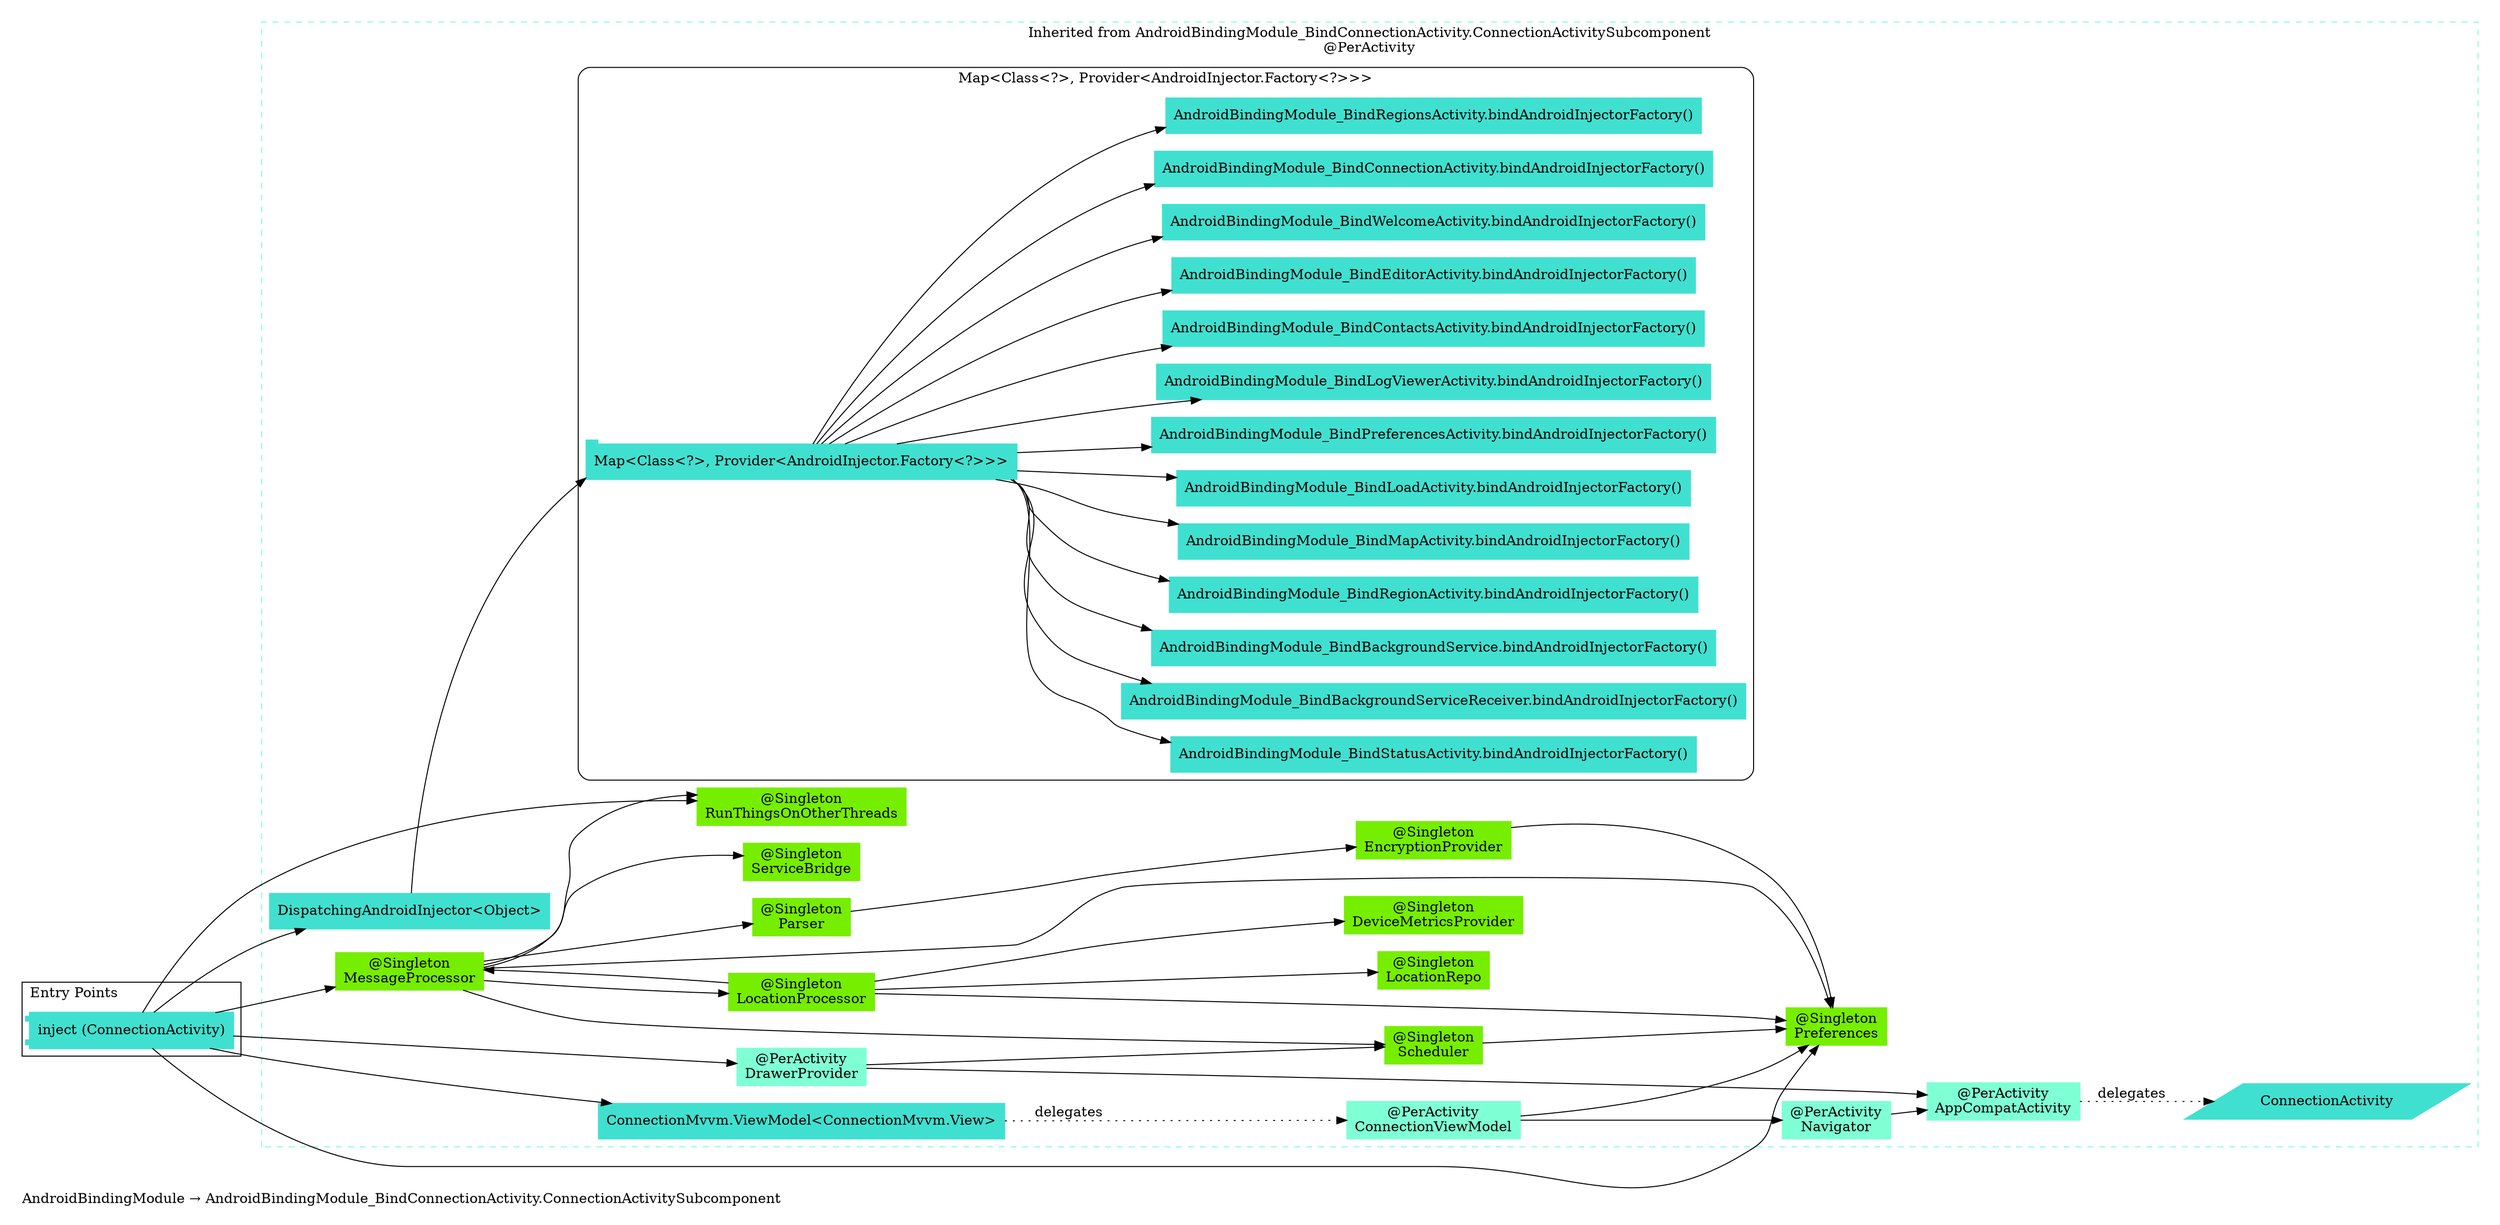 digraph "org.owntracks.android.injection.modules.AndroidBindingModule → org.owntracks.android.injection.modules.AndroidBindingModule_BindConnectionActivity.ConnectionActivitySubcomponent" {
  graph [rankdir="LR", labeljust="l", label="AndroidBindingModule → AndroidBindingModule_BindConnectionActivity.ConnectionActivitySubcomponent", pad="0.2", compound="true"]
  node [shape="rectangle", style="filled", color="turquoise"]
  subgraph "cluster_Entry Points" {
    graph [labeljust="l", label="Entry Points"]
    node [shape="component", penwidth="2"]
    "2c21b231-e152-4415-8201-d6e386a0ffcd" [label="inject (ConnectionActivity)", color="turquoise", shape="component"]
  }
  subgraph "cluster_Dependency Graph" {
    graph [labeljust="l", label="Dependency Graph"]
    "51460647-366b-4857-96be-c3fc10014c99" [label="DispatchingAndroidInjector<Object>", color="turquoise"]
    "98c24717-b1ef-4023-8cea-b67082e4a349" [label="ConnectionMvvm.ViewModel<ConnectionMvvm.View>", color="turquoise"]
    "04239c61-c082-4eba-b6bf-d24c6f30e0e9" [label="@PerActivity\nDrawerProvider", color="aquamarine"]
    "58dab377-0ec2-4e82-9019-47c1c86020f3" [label="@Singleton\nPreferences", color="chartreuse2"]
    "4b75774e-54af-47a4-8054-7f432c439038" [label="@Singleton\nRunThingsOnOtherThreads", color="chartreuse2"]
    "53c63ff2-a282-4571-a493-ac2e48c4ad6a" [label="@Singleton\nMessageProcessor", color="chartreuse2"]
    "90e2755e-7c2a-4b7c-bf50-059bbd05ff9e" [label="@PerActivity\nConnectionViewModel", color="aquamarine"]
    "a32edcd8-9b8c-4c0e-8cfb-c68433a95333" [label="@PerActivity\nNavigator", color="aquamarine"]
    "fb1e1a9d-91c6-4592-aa22-9c4b114c9d55" [label="@PerActivity\nAppCompatActivity", color="aquamarine"]
    "3692daf4-2f89-4660-bafe-956a0b7d6c33" [label="ConnectionActivity", color="turquoise", shape="parallelogram"]
    "4da2d585-2ccc-49b1-9272-5e7446982f42" [label="@Singleton\nScheduler", color="chartreuse2"]
    "1517bf30-3d64-4778-a778-5bb9cc89dfba" [label="@Singleton\nParser", color="chartreuse2"]
    "d82f6355-832c-4948-9a64-fe6a09a1ab7b" [label="@Singleton\nServiceBridge", color="chartreuse2"]
    "cbc5139d-7aad-42e2-bb68-5d0046019862" [label="@Singleton\nLocationProcessor", color="chartreuse2"]
    "c28e5e01-2d97-4761-b4f0-17c20a126b4d" [label="@Singleton\nEncryptionProvider", color="chartreuse2"]
    "25a65966-39ff-41f4-bd6b-acbf2acfd4de" [label="@Singleton\nLocationRepo", color="chartreuse2"]
    "aee48481-516d-431f-9da0-c753fb96bd27" [label="@Singleton\nDeviceMetricsProvider", color="chartreuse2"]
    subgraph "cluster_Map<Class<?>, Provider<AndroidInjector.Factory<?>>>" {
      graph [label="Map<Class<?>, Provider<AndroidInjector.Factory<?>>>", labeljust="c", style="rounded", color="black"]
      "9769a20d-8c67-4f0c-a589-4356b415a55e" [label="Map<Class<?>, Provider<AndroidInjector.Factory<?>>>", color="turquoise", shape="tab"]
      "0a6b21b1-27cf-4cbd-aa15-073b340fc884" [label="AndroidBindingModule_BindEditorActivity.bindAndroidInjectorFactory()", color="turquoise"]
      "6d554218-ac2c-429f-a69c-387940dad8be" [label="AndroidBindingModule_BindWelcomeActivity.bindAndroidInjectorFactory()", color="turquoise"]
      "9d57d5b8-3789-40f9-9d6b-9a87dcfa8ef7" [label="AndroidBindingModule_BindConnectionActivity.bindAndroidInjectorFactory()", color="turquoise"]
      "a6c8abfb-2113-4120-a4ba-8005c0d5728c" [label="AndroidBindingModule_BindRegionsActivity.bindAndroidInjectorFactory()", color="turquoise"]
      "69ab6033-802a-44ad-bce6-0e00293a0476" [label="AndroidBindingModule_BindStatusActivity.bindAndroidInjectorFactory()", color="turquoise"]
      "32ab3f5e-1acf-4464-86cc-fd5c215924a9" [label="AndroidBindingModule_BindBackgroundServiceReceiver.bindAndroidInjectorFactory()", color="turquoise"]
      "a45895e9-b28f-4ca9-9178-4e90521a30f4" [label="AndroidBindingModule_BindBackgroundService.bindAndroidInjectorFactory()", color="turquoise"]
      "59d88316-48ba-4454-8f52-0970112454ea" [label="AndroidBindingModule_BindRegionActivity.bindAndroidInjectorFactory()", color="turquoise"]
      "c5d63f7d-c4b5-4e2b-bc68-18225f1bd28e" [label="AndroidBindingModule_BindMapActivity.bindAndroidInjectorFactory()", color="turquoise"]
      "d00c3f71-fec4-435c-8e0b-948b92c931bc" [label="AndroidBindingModule_BindLoadActivity.bindAndroidInjectorFactory()", color="turquoise"]
      "acf6aac9-d674-4fda-b5cf-54c8b8302718" [label="AndroidBindingModule_BindPreferencesActivity.bindAndroidInjectorFactory()", color="turquoise"]
      "31977075-b4ea-450e-bcc4-8966676714d2" [label="AndroidBindingModule_BindLogViewerActivity.bindAndroidInjectorFactory()", color="turquoise"]
      "12fdccf2-cd91-4e17-8183-71d6eac223d0" [label="AndroidBindingModule_BindContactsActivity.bindAndroidInjectorFactory()", color="turquoise"]
    }
  }
  subgraph "cluster_Subcomponents" {
    graph [labeljust="l", shape="folder", label="Subcomponents"]
  }
  subgraph "cluster_AndroidBindingModule → AndroidBindingModule_BindConnectionActivity.ConnectionActivitySubcomponent" {
    graph [labeljust="c", label="Inherited from AndroidBindingModule_BindConnectionActivity.ConnectionActivitySubcomponent\n@PerActivity", style="dashed", href="full_org.owntracks.android.injection.modules.AndroidBindingModule_BindConnectionActivity.ConnectionActivitySubcomponent.svg", color="aquamarine"]
    "98c24717-b1ef-4023-8cea-b67082e4a349" [label="ConnectionMvvm.ViewModel<ConnectionMvvm.View>", color="turquoise"]
    "58dab377-0ec2-4e82-9019-47c1c86020f3" [label="@Singleton\nPreferences", color="chartreuse2"]
    "4b75774e-54af-47a4-8054-7f432c439038" [label="@Singleton\nRunThingsOnOtherThreads", color="chartreuse2"]
    "53c63ff2-a282-4571-a493-ac2e48c4ad6a" [label="@Singleton\nMessageProcessor", color="chartreuse2"]
    "51460647-366b-4857-96be-c3fc10014c99" [label="DispatchingAndroidInjector<Object>", color="turquoise"]
    "04239c61-c082-4eba-b6bf-d24c6f30e0e9" [label="@PerActivity\nDrawerProvider", color="aquamarine"]
    "90e2755e-7c2a-4b7c-bf50-059bbd05ff9e" [label="@PerActivity\nConnectionViewModel", color="aquamarine"]
    "4da2d585-2ccc-49b1-9272-5e7446982f42" [label="@Singleton\nScheduler", color="chartreuse2"]
    "fb1e1a9d-91c6-4592-aa22-9c4b114c9d55" [label="@PerActivity\nAppCompatActivity", color="aquamarine"]
    "cbc5139d-7aad-42e2-bb68-5d0046019862" [label="@Singleton\nLocationProcessor", color="chartreuse2"]
    "4da2d585-2ccc-49b1-9272-5e7446982f42" [label="@Singleton\nScheduler", color="chartreuse2"]
    "58dab377-0ec2-4e82-9019-47c1c86020f3" [label="@Singleton\nPreferences", color="chartreuse2"]
    "4b75774e-54af-47a4-8054-7f432c439038" [label="@Singleton\nRunThingsOnOtherThreads", color="chartreuse2"]
    "1517bf30-3d64-4778-a778-5bb9cc89dfba" [label="@Singleton\nParser", color="chartreuse2"]
    "d82f6355-832c-4948-9a64-fe6a09a1ab7b" [label="@Singleton\nServiceBridge", color="chartreuse2"]
    "58dab377-0ec2-4e82-9019-47c1c86020f3" [label="@Singleton\nPreferences", color="chartreuse2"]
    "a32edcd8-9b8c-4c0e-8cfb-c68433a95333" [label="@PerActivity\nNavigator", color="aquamarine"]
    "fb1e1a9d-91c6-4592-aa22-9c4b114c9d55" [label="@PerActivity\nAppCompatActivity", color="aquamarine"]
    "3692daf4-2f89-4660-bafe-956a0b7d6c33" [label="ConnectionActivity", color="turquoise", shape="parallelogram"]
    "58dab377-0ec2-4e82-9019-47c1c86020f3" [label="@Singleton\nPreferences", color="chartreuse2"]
    "c28e5e01-2d97-4761-b4f0-17c20a126b4d" [label="@Singleton\nEncryptionProvider", color="chartreuse2"]
    "58dab377-0ec2-4e82-9019-47c1c86020f3" [label="@Singleton\nPreferences", color="chartreuse2"]
    "53c63ff2-a282-4571-a493-ac2e48c4ad6a" [label="@Singleton\nMessageProcessor", color="chartreuse2"]
    "aee48481-516d-431f-9da0-c753fb96bd27" [label="@Singleton\nDeviceMetricsProvider", color="chartreuse2"]
    "25a65966-39ff-41f4-bd6b-acbf2acfd4de" [label="@Singleton\nLocationRepo", color="chartreuse2"]
    "58dab377-0ec2-4e82-9019-47c1c86020f3" [label="@Singleton\nPreferences", color="chartreuse2"]
    subgraph "cluster_Map<Class<?>, Provider<AndroidInjector.Factory<?>>>" {
      graph [label="Map<Class<?>, Provider<AndroidInjector.Factory<?>>>", labeljust="c", style="rounded", color="black"]
      "9769a20d-8c67-4f0c-a589-4356b415a55e" [label="Map<Class<?>, Provider<AndroidInjector.Factory<?>>>", color="turquoise", shape="tab"]
      "0a6b21b1-27cf-4cbd-aa15-073b340fc884" [label="AndroidBindingModule_BindEditorActivity.bindAndroidInjectorFactory()", color="turquoise"]
      "6d554218-ac2c-429f-a69c-387940dad8be" [label="AndroidBindingModule_BindWelcomeActivity.bindAndroidInjectorFactory()", color="turquoise"]
      "9d57d5b8-3789-40f9-9d6b-9a87dcfa8ef7" [label="AndroidBindingModule_BindConnectionActivity.bindAndroidInjectorFactory()", color="turquoise"]
      "a6c8abfb-2113-4120-a4ba-8005c0d5728c" [label="AndroidBindingModule_BindRegionsActivity.bindAndroidInjectorFactory()", color="turquoise"]
      "69ab6033-802a-44ad-bce6-0e00293a0476" [label="AndroidBindingModule_BindStatusActivity.bindAndroidInjectorFactory()", color="turquoise"]
      "32ab3f5e-1acf-4464-86cc-fd5c215924a9" [label="AndroidBindingModule_BindBackgroundServiceReceiver.bindAndroidInjectorFactory()", color="turquoise"]
      "a45895e9-b28f-4ca9-9178-4e90521a30f4" [label="AndroidBindingModule_BindBackgroundService.bindAndroidInjectorFactory()", color="turquoise"]
      "59d88316-48ba-4454-8f52-0970112454ea" [label="AndroidBindingModule_BindRegionActivity.bindAndroidInjectorFactory()", color="turquoise"]
      "c5d63f7d-c4b5-4e2b-bc68-18225f1bd28e" [label="AndroidBindingModule_BindMapActivity.bindAndroidInjectorFactory()", color="turquoise"]
      "d00c3f71-fec4-435c-8e0b-948b92c931bc" [label="AndroidBindingModule_BindLoadActivity.bindAndroidInjectorFactory()", color="turquoise"]
      "acf6aac9-d674-4fda-b5cf-54c8b8302718" [label="AndroidBindingModule_BindPreferencesActivity.bindAndroidInjectorFactory()", color="turquoise"]
      "31977075-b4ea-450e-bcc4-8966676714d2" [label="AndroidBindingModule_BindLogViewerActivity.bindAndroidInjectorFactory()", color="turquoise"]
      "12fdccf2-cd91-4e17-8183-71d6eac223d0" [label="AndroidBindingModule_BindContactsActivity.bindAndroidInjectorFactory()", color="turquoise"]
    }
  }
  subgraph "cluster_AndroidBindingModule" {
    graph [labeljust="c", label="Inherited from AndroidBindingModule", style="dashed", href="full_org.owntracks.android.injection.modules.AndroidBindingModule.svg"]
    "0a6b21b1-27cf-4cbd-aa15-073b340fc884" [label="AndroidBindingModule_BindEditorActivity.bindAndroidInjectorFactory()", color="turquoise"]
    "6d554218-ac2c-429f-a69c-387940dad8be" [label="AndroidBindingModule_BindWelcomeActivity.bindAndroidInjectorFactory()", color="turquoise"]
    "9d57d5b8-3789-40f9-9d6b-9a87dcfa8ef7" [label="AndroidBindingModule_BindConnectionActivity.bindAndroidInjectorFactory()", color="turquoise"]
    "a6c8abfb-2113-4120-a4ba-8005c0d5728c" [label="AndroidBindingModule_BindRegionsActivity.bindAndroidInjectorFactory()", color="turquoise"]
    "69ab6033-802a-44ad-bce6-0e00293a0476" [label="AndroidBindingModule_BindStatusActivity.bindAndroidInjectorFactory()", color="turquoise"]
    "32ab3f5e-1acf-4464-86cc-fd5c215924a9" [label="AndroidBindingModule_BindBackgroundServiceReceiver.bindAndroidInjectorFactory()", color="turquoise"]
    "a45895e9-b28f-4ca9-9178-4e90521a30f4" [label="AndroidBindingModule_BindBackgroundService.bindAndroidInjectorFactory()", color="turquoise"]
    "59d88316-48ba-4454-8f52-0970112454ea" [label="AndroidBindingModule_BindRegionActivity.bindAndroidInjectorFactory()", color="turquoise"]
    "c5d63f7d-c4b5-4e2b-bc68-18225f1bd28e" [label="AndroidBindingModule_BindMapActivity.bindAndroidInjectorFactory()", color="turquoise"]
    "d00c3f71-fec4-435c-8e0b-948b92c931bc" [label="AndroidBindingModule_BindLoadActivity.bindAndroidInjectorFactory()", color="turquoise"]
    "acf6aac9-d674-4fda-b5cf-54c8b8302718" [label="AndroidBindingModule_BindPreferencesActivity.bindAndroidInjectorFactory()", color="turquoise"]
    "31977075-b4ea-450e-bcc4-8966676714d2" [label="AndroidBindingModule_BindLogViewerActivity.bindAndroidInjectorFactory()", color="turquoise"]
    "12fdccf2-cd91-4e17-8183-71d6eac223d0" [label="AndroidBindingModule_BindContactsActivity.bindAndroidInjectorFactory()", color="turquoise"]
  }
  "2c21b231-e152-4415-8201-d6e386a0ffcd" -> "98c24717-b1ef-4023-8cea-b67082e4a349"
  "2c21b231-e152-4415-8201-d6e386a0ffcd" -> "58dab377-0ec2-4e82-9019-47c1c86020f3"
  "2c21b231-e152-4415-8201-d6e386a0ffcd" -> "04239c61-c082-4eba-b6bf-d24c6f30e0e9"
  "2c21b231-e152-4415-8201-d6e386a0ffcd" -> "4b75774e-54af-47a4-8054-7f432c439038"
  "2c21b231-e152-4415-8201-d6e386a0ffcd" -> "53c63ff2-a282-4571-a493-ac2e48c4ad6a"
  "2c21b231-e152-4415-8201-d6e386a0ffcd" -> "51460647-366b-4857-96be-c3fc10014c99"
  "51460647-366b-4857-96be-c3fc10014c99" -> "9769a20d-8c67-4f0c-a589-4356b415a55e"
  "98c24717-b1ef-4023-8cea-b67082e4a349" -> "90e2755e-7c2a-4b7c-bf50-059bbd05ff9e" [style="dotted", label="delegates"]
  "04239c61-c082-4eba-b6bf-d24c6f30e0e9" -> "4da2d585-2ccc-49b1-9272-5e7446982f42"
  "04239c61-c082-4eba-b6bf-d24c6f30e0e9" -> "fb1e1a9d-91c6-4592-aa22-9c4b114c9d55"
  "cbc5139d-7aad-42e2-bb68-5d0046019862" -> "58dab377-0ec2-4e82-9019-47c1c86020f3"
  "53c63ff2-a282-4571-a493-ac2e48c4ad6a" -> "58dab377-0ec2-4e82-9019-47c1c86020f3"
  "4da2d585-2ccc-49b1-9272-5e7446982f42" -> "58dab377-0ec2-4e82-9019-47c1c86020f3"
  "c28e5e01-2d97-4761-b4f0-17c20a126b4d" -> "58dab377-0ec2-4e82-9019-47c1c86020f3"
  "90e2755e-7c2a-4b7c-bf50-059bbd05ff9e" -> "58dab377-0ec2-4e82-9019-47c1c86020f3"
  "53c63ff2-a282-4571-a493-ac2e48c4ad6a" -> "4b75774e-54af-47a4-8054-7f432c439038"
  "cbc5139d-7aad-42e2-bb68-5d0046019862" -> "53c63ff2-a282-4571-a493-ac2e48c4ad6a"
  "53c63ff2-a282-4571-a493-ac2e48c4ad6a" -> "4da2d585-2ccc-49b1-9272-5e7446982f42"
  "53c63ff2-a282-4571-a493-ac2e48c4ad6a" -> "cbc5139d-7aad-42e2-bb68-5d0046019862"
  "53c63ff2-a282-4571-a493-ac2e48c4ad6a" -> "1517bf30-3d64-4778-a778-5bb9cc89dfba"
  "53c63ff2-a282-4571-a493-ac2e48c4ad6a" -> "d82f6355-832c-4948-9a64-fe6a09a1ab7b"
  "9769a20d-8c67-4f0c-a589-4356b415a55e" -> "a45895e9-b28f-4ca9-9178-4e90521a30f4"
  "9769a20d-8c67-4f0c-a589-4356b415a55e" -> "32ab3f5e-1acf-4464-86cc-fd5c215924a9"
  "9769a20d-8c67-4f0c-a589-4356b415a55e" -> "59d88316-48ba-4454-8f52-0970112454ea"
  "9769a20d-8c67-4f0c-a589-4356b415a55e" -> "31977075-b4ea-450e-bcc4-8966676714d2"
  "9769a20d-8c67-4f0c-a589-4356b415a55e" -> "d00c3f71-fec4-435c-8e0b-948b92c931bc"
  "9769a20d-8c67-4f0c-a589-4356b415a55e" -> "a6c8abfb-2113-4120-a4ba-8005c0d5728c"
  "9769a20d-8c67-4f0c-a589-4356b415a55e" -> "0a6b21b1-27cf-4cbd-aa15-073b340fc884"
  "9769a20d-8c67-4f0c-a589-4356b415a55e" -> "c5d63f7d-c4b5-4e2b-bc68-18225f1bd28e"
  "9769a20d-8c67-4f0c-a589-4356b415a55e" -> "12fdccf2-cd91-4e17-8183-71d6eac223d0"
  "9769a20d-8c67-4f0c-a589-4356b415a55e" -> "6d554218-ac2c-429f-a69c-387940dad8be"
  "9769a20d-8c67-4f0c-a589-4356b415a55e" -> "69ab6033-802a-44ad-bce6-0e00293a0476"
  "9769a20d-8c67-4f0c-a589-4356b415a55e" -> "acf6aac9-d674-4fda-b5cf-54c8b8302718"
  "9769a20d-8c67-4f0c-a589-4356b415a55e" -> "9d57d5b8-3789-40f9-9d6b-9a87dcfa8ef7"
  "90e2755e-7c2a-4b7c-bf50-059bbd05ff9e" -> "a32edcd8-9b8c-4c0e-8cfb-c68433a95333"
  "a32edcd8-9b8c-4c0e-8cfb-c68433a95333" -> "fb1e1a9d-91c6-4592-aa22-9c4b114c9d55"
  "fb1e1a9d-91c6-4592-aa22-9c4b114c9d55" -> "3692daf4-2f89-4660-bafe-956a0b7d6c33" [style="dotted", label="delegates"]
  "1517bf30-3d64-4778-a778-5bb9cc89dfba" -> "c28e5e01-2d97-4761-b4f0-17c20a126b4d"
  "cbc5139d-7aad-42e2-bb68-5d0046019862" -> "aee48481-516d-431f-9da0-c753fb96bd27"
  "cbc5139d-7aad-42e2-bb68-5d0046019862" -> "25a65966-39ff-41f4-bd6b-acbf2acfd4de"
}
